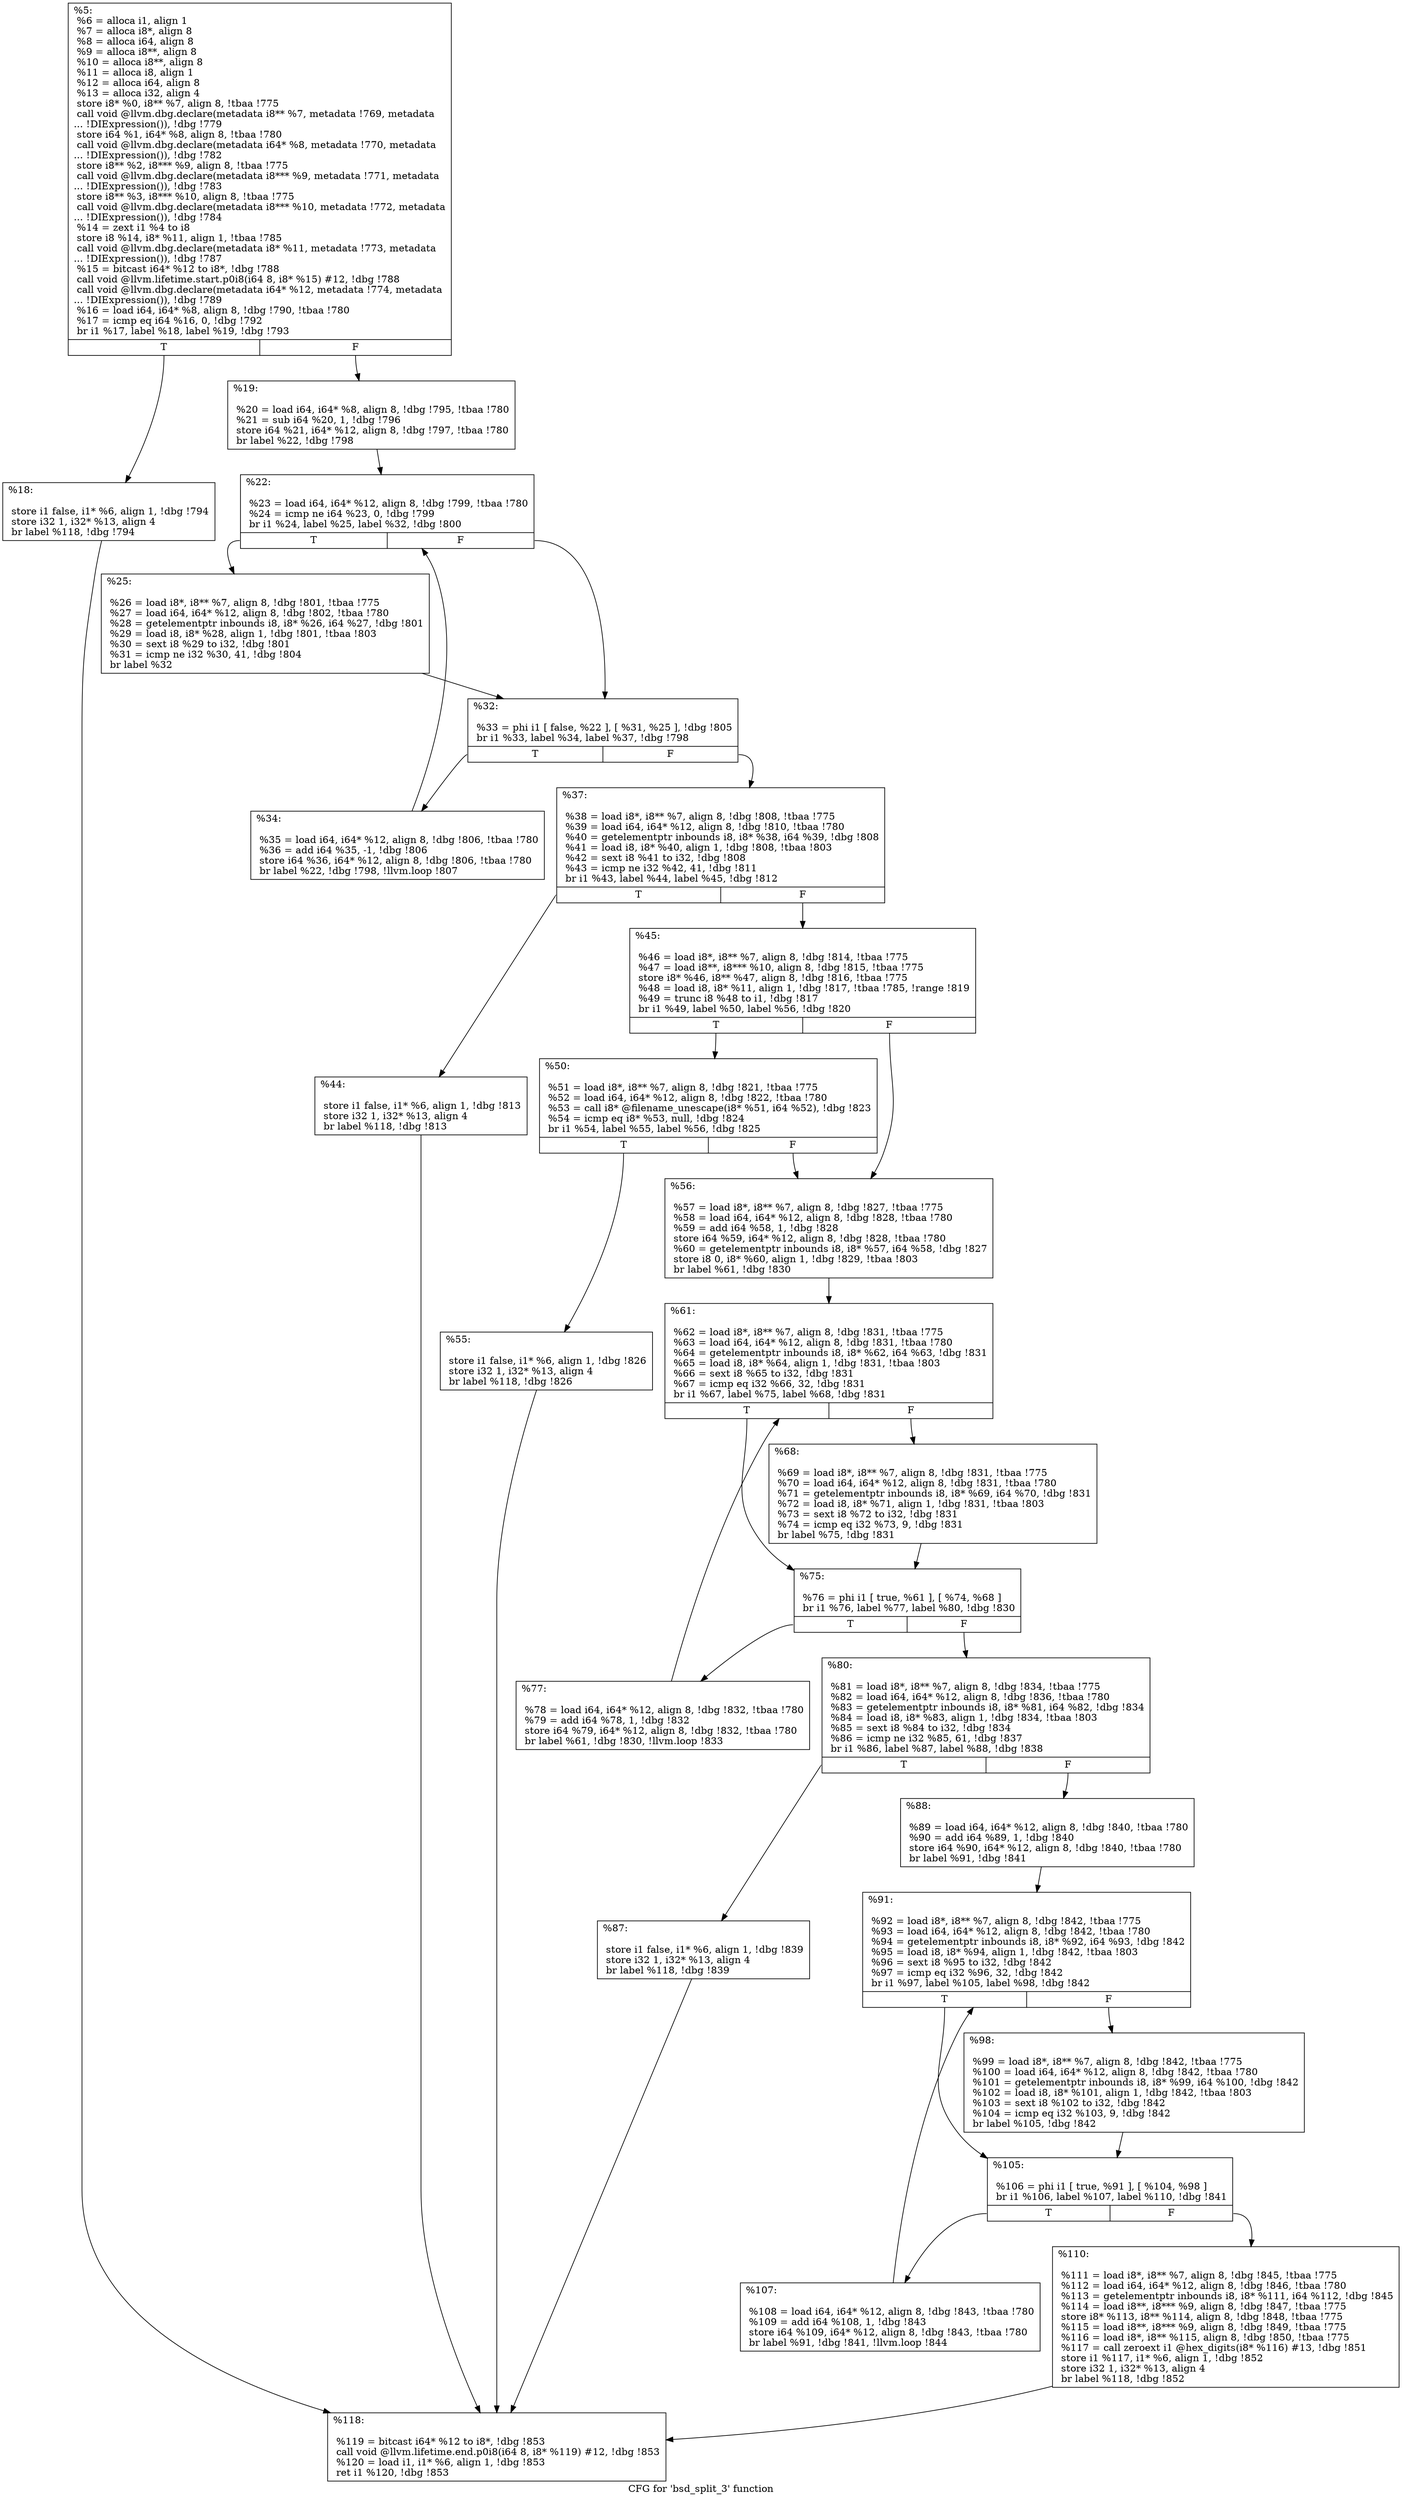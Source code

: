 digraph "CFG for 'bsd_split_3' function" {
	label="CFG for 'bsd_split_3' function";

	Node0x16d0da0 [shape=record,label="{%5:\l  %6 = alloca i1, align 1\l  %7 = alloca i8*, align 8\l  %8 = alloca i64, align 8\l  %9 = alloca i8**, align 8\l  %10 = alloca i8**, align 8\l  %11 = alloca i8, align 1\l  %12 = alloca i64, align 8\l  %13 = alloca i32, align 4\l  store i8* %0, i8** %7, align 8, !tbaa !775\l  call void @llvm.dbg.declare(metadata i8** %7, metadata !769, metadata\l... !DIExpression()), !dbg !779\l  store i64 %1, i64* %8, align 8, !tbaa !780\l  call void @llvm.dbg.declare(metadata i64* %8, metadata !770, metadata\l... !DIExpression()), !dbg !782\l  store i8** %2, i8*** %9, align 8, !tbaa !775\l  call void @llvm.dbg.declare(metadata i8*** %9, metadata !771, metadata\l... !DIExpression()), !dbg !783\l  store i8** %3, i8*** %10, align 8, !tbaa !775\l  call void @llvm.dbg.declare(metadata i8*** %10, metadata !772, metadata\l... !DIExpression()), !dbg !784\l  %14 = zext i1 %4 to i8\l  store i8 %14, i8* %11, align 1, !tbaa !785\l  call void @llvm.dbg.declare(metadata i8* %11, metadata !773, metadata\l... !DIExpression()), !dbg !787\l  %15 = bitcast i64* %12 to i8*, !dbg !788\l  call void @llvm.lifetime.start.p0i8(i64 8, i8* %15) #12, !dbg !788\l  call void @llvm.dbg.declare(metadata i64* %12, metadata !774, metadata\l... !DIExpression()), !dbg !789\l  %16 = load i64, i64* %8, align 8, !dbg !790, !tbaa !780\l  %17 = icmp eq i64 %16, 0, !dbg !792\l  br i1 %17, label %18, label %19, !dbg !793\l|{<s0>T|<s1>F}}"];
	Node0x16d0da0:s0 -> Node0x16d0ec0;
	Node0x16d0da0:s1 -> Node0x16d0f10;
	Node0x16d0ec0 [shape=record,label="{%18:\l\l  store i1 false, i1* %6, align 1, !dbg !794\l  store i32 1, i32* %13, align 4\l  br label %118, !dbg !794\l}"];
	Node0x16d0ec0 -> Node0x16d1640;
	Node0x16d0f10 [shape=record,label="{%19:\l\l  %20 = load i64, i64* %8, align 8, !dbg !795, !tbaa !780\l  %21 = sub i64 %20, 1, !dbg !796\l  store i64 %21, i64* %12, align 8, !dbg !797, !tbaa !780\l  br label %22, !dbg !798\l}"];
	Node0x16d0f10 -> Node0x16d0f60;
	Node0x16d0f60 [shape=record,label="{%22:\l\l  %23 = load i64, i64* %12, align 8, !dbg !799, !tbaa !780\l  %24 = icmp ne i64 %23, 0, !dbg !799\l  br i1 %24, label %25, label %32, !dbg !800\l|{<s0>T|<s1>F}}"];
	Node0x16d0f60:s0 -> Node0x16d0fb0;
	Node0x16d0f60:s1 -> Node0x16d1000;
	Node0x16d0fb0 [shape=record,label="{%25:\l\l  %26 = load i8*, i8** %7, align 8, !dbg !801, !tbaa !775\l  %27 = load i64, i64* %12, align 8, !dbg !802, !tbaa !780\l  %28 = getelementptr inbounds i8, i8* %26, i64 %27, !dbg !801\l  %29 = load i8, i8* %28, align 1, !dbg !801, !tbaa !803\l  %30 = sext i8 %29 to i32, !dbg !801\l  %31 = icmp ne i32 %30, 41, !dbg !804\l  br label %32\l}"];
	Node0x16d0fb0 -> Node0x16d1000;
	Node0x16d1000 [shape=record,label="{%32:\l\l  %33 = phi i1 [ false, %22 ], [ %31, %25 ], !dbg !805\l  br i1 %33, label %34, label %37, !dbg !798\l|{<s0>T|<s1>F}}"];
	Node0x16d1000:s0 -> Node0x16d1050;
	Node0x16d1000:s1 -> Node0x16d10a0;
	Node0x16d1050 [shape=record,label="{%34:\l\l  %35 = load i64, i64* %12, align 8, !dbg !806, !tbaa !780\l  %36 = add i64 %35, -1, !dbg !806\l  store i64 %36, i64* %12, align 8, !dbg !806, !tbaa !780\l  br label %22, !dbg !798, !llvm.loop !807\l}"];
	Node0x16d1050 -> Node0x16d0f60;
	Node0x16d10a0 [shape=record,label="{%37:\l\l  %38 = load i8*, i8** %7, align 8, !dbg !808, !tbaa !775\l  %39 = load i64, i64* %12, align 8, !dbg !810, !tbaa !780\l  %40 = getelementptr inbounds i8, i8* %38, i64 %39, !dbg !808\l  %41 = load i8, i8* %40, align 1, !dbg !808, !tbaa !803\l  %42 = sext i8 %41 to i32, !dbg !808\l  %43 = icmp ne i32 %42, 41, !dbg !811\l  br i1 %43, label %44, label %45, !dbg !812\l|{<s0>T|<s1>F}}"];
	Node0x16d10a0:s0 -> Node0x16d10f0;
	Node0x16d10a0:s1 -> Node0x16d1140;
	Node0x16d10f0 [shape=record,label="{%44:\l\l  store i1 false, i1* %6, align 1, !dbg !813\l  store i32 1, i32* %13, align 4\l  br label %118, !dbg !813\l}"];
	Node0x16d10f0 -> Node0x16d1640;
	Node0x16d1140 [shape=record,label="{%45:\l\l  %46 = load i8*, i8** %7, align 8, !dbg !814, !tbaa !775\l  %47 = load i8**, i8*** %10, align 8, !dbg !815, !tbaa !775\l  store i8* %46, i8** %47, align 8, !dbg !816, !tbaa !775\l  %48 = load i8, i8* %11, align 1, !dbg !817, !tbaa !785, !range !819\l  %49 = trunc i8 %48 to i1, !dbg !817\l  br i1 %49, label %50, label %56, !dbg !820\l|{<s0>T|<s1>F}}"];
	Node0x16d1140:s0 -> Node0x16d1190;
	Node0x16d1140:s1 -> Node0x16d1230;
	Node0x16d1190 [shape=record,label="{%50:\l\l  %51 = load i8*, i8** %7, align 8, !dbg !821, !tbaa !775\l  %52 = load i64, i64* %12, align 8, !dbg !822, !tbaa !780\l  %53 = call i8* @filename_unescape(i8* %51, i64 %52), !dbg !823\l  %54 = icmp eq i8* %53, null, !dbg !824\l  br i1 %54, label %55, label %56, !dbg !825\l|{<s0>T|<s1>F}}"];
	Node0x16d1190:s0 -> Node0x16d11e0;
	Node0x16d1190:s1 -> Node0x16d1230;
	Node0x16d11e0 [shape=record,label="{%55:\l\l  store i1 false, i1* %6, align 1, !dbg !826\l  store i32 1, i32* %13, align 4\l  br label %118, !dbg !826\l}"];
	Node0x16d11e0 -> Node0x16d1640;
	Node0x16d1230 [shape=record,label="{%56:\l\l  %57 = load i8*, i8** %7, align 8, !dbg !827, !tbaa !775\l  %58 = load i64, i64* %12, align 8, !dbg !828, !tbaa !780\l  %59 = add i64 %58, 1, !dbg !828\l  store i64 %59, i64* %12, align 8, !dbg !828, !tbaa !780\l  %60 = getelementptr inbounds i8, i8* %57, i64 %58, !dbg !827\l  store i8 0, i8* %60, align 1, !dbg !829, !tbaa !803\l  br label %61, !dbg !830\l}"];
	Node0x16d1230 -> Node0x16d1280;
	Node0x16d1280 [shape=record,label="{%61:\l\l  %62 = load i8*, i8** %7, align 8, !dbg !831, !tbaa !775\l  %63 = load i64, i64* %12, align 8, !dbg !831, !tbaa !780\l  %64 = getelementptr inbounds i8, i8* %62, i64 %63, !dbg !831\l  %65 = load i8, i8* %64, align 1, !dbg !831, !tbaa !803\l  %66 = sext i8 %65 to i32, !dbg !831\l  %67 = icmp eq i32 %66, 32, !dbg !831\l  br i1 %67, label %75, label %68, !dbg !831\l|{<s0>T|<s1>F}}"];
	Node0x16d1280:s0 -> Node0x16d1320;
	Node0x16d1280:s1 -> Node0x16d12d0;
	Node0x16d12d0 [shape=record,label="{%68:\l\l  %69 = load i8*, i8** %7, align 8, !dbg !831, !tbaa !775\l  %70 = load i64, i64* %12, align 8, !dbg !831, !tbaa !780\l  %71 = getelementptr inbounds i8, i8* %69, i64 %70, !dbg !831\l  %72 = load i8, i8* %71, align 1, !dbg !831, !tbaa !803\l  %73 = sext i8 %72 to i32, !dbg !831\l  %74 = icmp eq i32 %73, 9, !dbg !831\l  br label %75, !dbg !831\l}"];
	Node0x16d12d0 -> Node0x16d1320;
	Node0x16d1320 [shape=record,label="{%75:\l\l  %76 = phi i1 [ true, %61 ], [ %74, %68 ]\l  br i1 %76, label %77, label %80, !dbg !830\l|{<s0>T|<s1>F}}"];
	Node0x16d1320:s0 -> Node0x16d1370;
	Node0x16d1320:s1 -> Node0x16d13c0;
	Node0x16d1370 [shape=record,label="{%77:\l\l  %78 = load i64, i64* %12, align 8, !dbg !832, !tbaa !780\l  %79 = add i64 %78, 1, !dbg !832\l  store i64 %79, i64* %12, align 8, !dbg !832, !tbaa !780\l  br label %61, !dbg !830, !llvm.loop !833\l}"];
	Node0x16d1370 -> Node0x16d1280;
	Node0x16d13c0 [shape=record,label="{%80:\l\l  %81 = load i8*, i8** %7, align 8, !dbg !834, !tbaa !775\l  %82 = load i64, i64* %12, align 8, !dbg !836, !tbaa !780\l  %83 = getelementptr inbounds i8, i8* %81, i64 %82, !dbg !834\l  %84 = load i8, i8* %83, align 1, !dbg !834, !tbaa !803\l  %85 = sext i8 %84 to i32, !dbg !834\l  %86 = icmp ne i32 %85, 61, !dbg !837\l  br i1 %86, label %87, label %88, !dbg !838\l|{<s0>T|<s1>F}}"];
	Node0x16d13c0:s0 -> Node0x16d1410;
	Node0x16d13c0:s1 -> Node0x16d1460;
	Node0x16d1410 [shape=record,label="{%87:\l\l  store i1 false, i1* %6, align 1, !dbg !839\l  store i32 1, i32* %13, align 4\l  br label %118, !dbg !839\l}"];
	Node0x16d1410 -> Node0x16d1640;
	Node0x16d1460 [shape=record,label="{%88:\l\l  %89 = load i64, i64* %12, align 8, !dbg !840, !tbaa !780\l  %90 = add i64 %89, 1, !dbg !840\l  store i64 %90, i64* %12, align 8, !dbg !840, !tbaa !780\l  br label %91, !dbg !841\l}"];
	Node0x16d1460 -> Node0x16d14b0;
	Node0x16d14b0 [shape=record,label="{%91:\l\l  %92 = load i8*, i8** %7, align 8, !dbg !842, !tbaa !775\l  %93 = load i64, i64* %12, align 8, !dbg !842, !tbaa !780\l  %94 = getelementptr inbounds i8, i8* %92, i64 %93, !dbg !842\l  %95 = load i8, i8* %94, align 1, !dbg !842, !tbaa !803\l  %96 = sext i8 %95 to i32, !dbg !842\l  %97 = icmp eq i32 %96, 32, !dbg !842\l  br i1 %97, label %105, label %98, !dbg !842\l|{<s0>T|<s1>F}}"];
	Node0x16d14b0:s0 -> Node0x16d1550;
	Node0x16d14b0:s1 -> Node0x16d1500;
	Node0x16d1500 [shape=record,label="{%98:\l\l  %99 = load i8*, i8** %7, align 8, !dbg !842, !tbaa !775\l  %100 = load i64, i64* %12, align 8, !dbg !842, !tbaa !780\l  %101 = getelementptr inbounds i8, i8* %99, i64 %100, !dbg !842\l  %102 = load i8, i8* %101, align 1, !dbg !842, !tbaa !803\l  %103 = sext i8 %102 to i32, !dbg !842\l  %104 = icmp eq i32 %103, 9, !dbg !842\l  br label %105, !dbg !842\l}"];
	Node0x16d1500 -> Node0x16d1550;
	Node0x16d1550 [shape=record,label="{%105:\l\l  %106 = phi i1 [ true, %91 ], [ %104, %98 ]\l  br i1 %106, label %107, label %110, !dbg !841\l|{<s0>T|<s1>F}}"];
	Node0x16d1550:s0 -> Node0x16d15a0;
	Node0x16d1550:s1 -> Node0x16d15f0;
	Node0x16d15a0 [shape=record,label="{%107:\l\l  %108 = load i64, i64* %12, align 8, !dbg !843, !tbaa !780\l  %109 = add i64 %108, 1, !dbg !843\l  store i64 %109, i64* %12, align 8, !dbg !843, !tbaa !780\l  br label %91, !dbg !841, !llvm.loop !844\l}"];
	Node0x16d15a0 -> Node0x16d14b0;
	Node0x16d15f0 [shape=record,label="{%110:\l\l  %111 = load i8*, i8** %7, align 8, !dbg !845, !tbaa !775\l  %112 = load i64, i64* %12, align 8, !dbg !846, !tbaa !780\l  %113 = getelementptr inbounds i8, i8* %111, i64 %112, !dbg !845\l  %114 = load i8**, i8*** %9, align 8, !dbg !847, !tbaa !775\l  store i8* %113, i8** %114, align 8, !dbg !848, !tbaa !775\l  %115 = load i8**, i8*** %9, align 8, !dbg !849, !tbaa !775\l  %116 = load i8*, i8** %115, align 8, !dbg !850, !tbaa !775\l  %117 = call zeroext i1 @hex_digits(i8* %116) #13, !dbg !851\l  store i1 %117, i1* %6, align 1, !dbg !852\l  store i32 1, i32* %13, align 4\l  br label %118, !dbg !852\l}"];
	Node0x16d15f0 -> Node0x16d1640;
	Node0x16d1640 [shape=record,label="{%118:\l\l  %119 = bitcast i64* %12 to i8*, !dbg !853\l  call void @llvm.lifetime.end.p0i8(i64 8, i8* %119) #12, !dbg !853\l  %120 = load i1, i1* %6, align 1, !dbg !853\l  ret i1 %120, !dbg !853\l}"];
}
